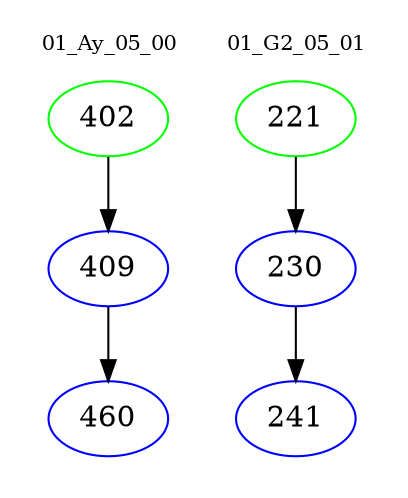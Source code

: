 digraph{
subgraph cluster_0 {
color = white
label = "01_Ay_05_00";
fontsize=10;
T0_402 [label="402", color="green"]
T0_402 -> T0_409 [color="black"]
T0_409 [label="409", color="blue"]
T0_409 -> T0_460 [color="black"]
T0_460 [label="460", color="blue"]
}
subgraph cluster_1 {
color = white
label = "01_G2_05_01";
fontsize=10;
T1_221 [label="221", color="green"]
T1_221 -> T1_230 [color="black"]
T1_230 [label="230", color="blue"]
T1_230 -> T1_241 [color="black"]
T1_241 [label="241", color="blue"]
}
}
